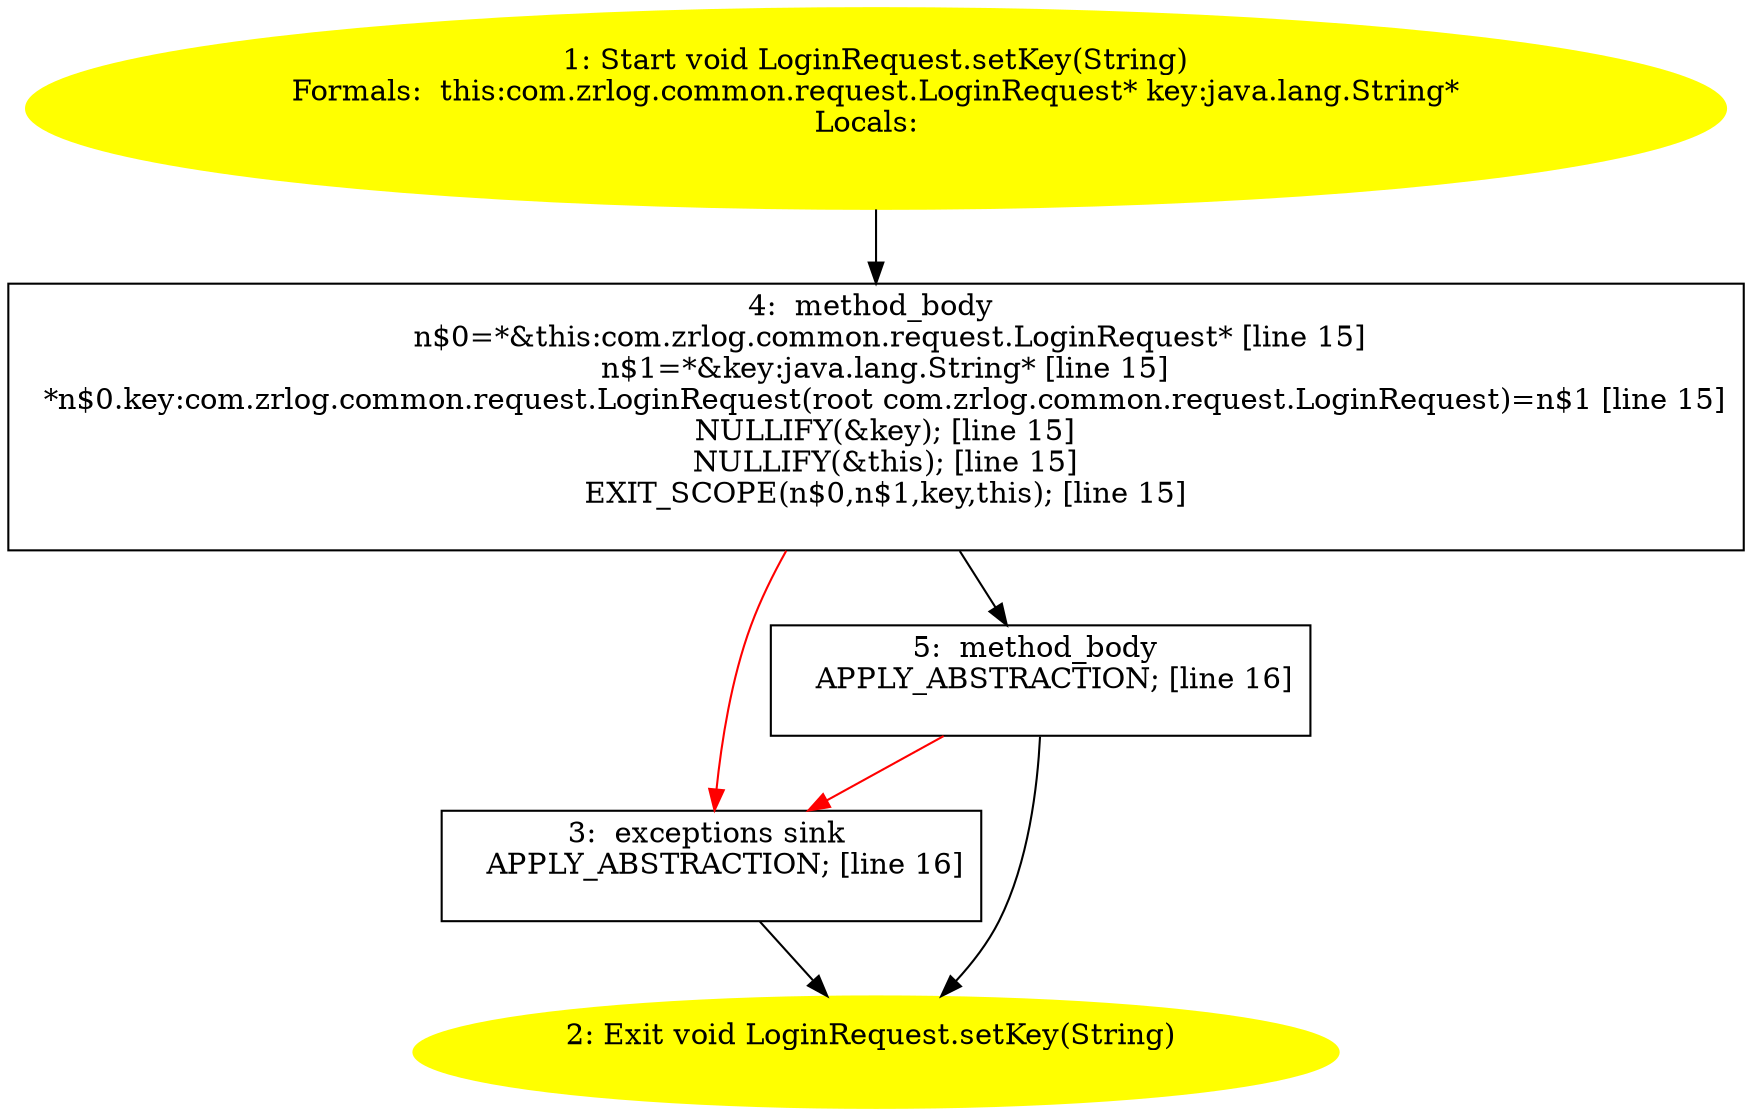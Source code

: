 /* @generated */
digraph cfg {
"com.zrlog.common.request.LoginRequest.setKey(java.lang.String):void.ef539227dad9889fecb068a76333c6f2_1" [label="1: Start void LoginRequest.setKey(String)\nFormals:  this:com.zrlog.common.request.LoginRequest* key:java.lang.String*\nLocals:  \n  " color=yellow style=filled]
	

	 "com.zrlog.common.request.LoginRequest.setKey(java.lang.String):void.ef539227dad9889fecb068a76333c6f2_1" -> "com.zrlog.common.request.LoginRequest.setKey(java.lang.String):void.ef539227dad9889fecb068a76333c6f2_4" ;
"com.zrlog.common.request.LoginRequest.setKey(java.lang.String):void.ef539227dad9889fecb068a76333c6f2_2" [label="2: Exit void LoginRequest.setKey(String) \n  " color=yellow style=filled]
	

"com.zrlog.common.request.LoginRequest.setKey(java.lang.String):void.ef539227dad9889fecb068a76333c6f2_3" [label="3:  exceptions sink \n   APPLY_ABSTRACTION; [line 16]\n " shape="box"]
	

	 "com.zrlog.common.request.LoginRequest.setKey(java.lang.String):void.ef539227dad9889fecb068a76333c6f2_3" -> "com.zrlog.common.request.LoginRequest.setKey(java.lang.String):void.ef539227dad9889fecb068a76333c6f2_2" ;
"com.zrlog.common.request.LoginRequest.setKey(java.lang.String):void.ef539227dad9889fecb068a76333c6f2_4" [label="4:  method_body \n   n$0=*&this:com.zrlog.common.request.LoginRequest* [line 15]\n  n$1=*&key:java.lang.String* [line 15]\n  *n$0.key:com.zrlog.common.request.LoginRequest(root com.zrlog.common.request.LoginRequest)=n$1 [line 15]\n  NULLIFY(&key); [line 15]\n  NULLIFY(&this); [line 15]\n  EXIT_SCOPE(n$0,n$1,key,this); [line 15]\n " shape="box"]
	

	 "com.zrlog.common.request.LoginRequest.setKey(java.lang.String):void.ef539227dad9889fecb068a76333c6f2_4" -> "com.zrlog.common.request.LoginRequest.setKey(java.lang.String):void.ef539227dad9889fecb068a76333c6f2_5" ;
	 "com.zrlog.common.request.LoginRequest.setKey(java.lang.String):void.ef539227dad9889fecb068a76333c6f2_4" -> "com.zrlog.common.request.LoginRequest.setKey(java.lang.String):void.ef539227dad9889fecb068a76333c6f2_3" [color="red" ];
"com.zrlog.common.request.LoginRequest.setKey(java.lang.String):void.ef539227dad9889fecb068a76333c6f2_5" [label="5:  method_body \n   APPLY_ABSTRACTION; [line 16]\n " shape="box"]
	

	 "com.zrlog.common.request.LoginRequest.setKey(java.lang.String):void.ef539227dad9889fecb068a76333c6f2_5" -> "com.zrlog.common.request.LoginRequest.setKey(java.lang.String):void.ef539227dad9889fecb068a76333c6f2_2" ;
	 "com.zrlog.common.request.LoginRequest.setKey(java.lang.String):void.ef539227dad9889fecb068a76333c6f2_5" -> "com.zrlog.common.request.LoginRequest.setKey(java.lang.String):void.ef539227dad9889fecb068a76333c6f2_3" [color="red" ];
}
